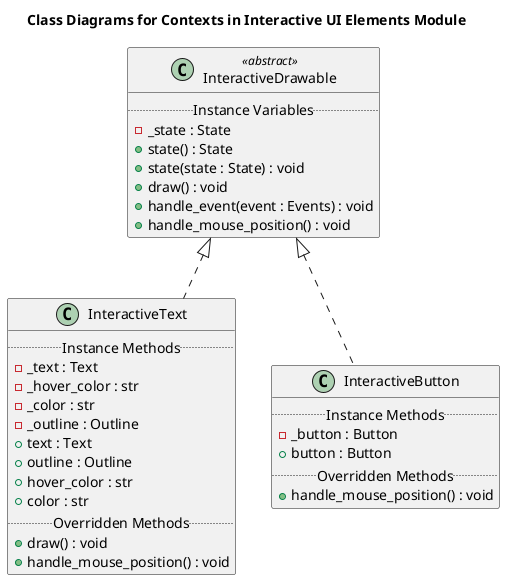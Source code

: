 @startuml
title "Class Diagrams for Contexts in Interactive UI Elements Module"
class InteractiveDrawable <<abstract>>{
    ..Instance Variables..
    - _state : State
    + state() : State
    + state(state : State) : void
    + draw() : void
    + handle_event(event : Events) : void
    + handle_mouse_position() : void
}

class InteractiveText implements InteractiveDrawable{
    ..Instance Methods..
    - _text : Text
    - _hover_color : str
    - _color : str
    - _outline : Outline
    + text : Text
    + outline : Outline
    + hover_color : str
    + color : str
    ..Overridden Methods..
    + draw() : void
    + handle_mouse_position() : void
}

class InteractiveButton implements InteractiveDrawable{
    ..Instance Methods..
    - _button : Button
    + button : Button
    ..Overridden Methods..
    + handle_mouse_position() : void
}
@enduml